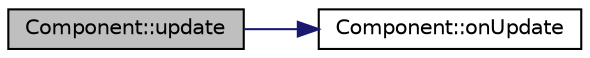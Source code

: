 digraph "Component::update"
{
 // LATEX_PDF_SIZE
  edge [fontname="Helvetica",fontsize="10",labelfontname="Helvetica",labelfontsize="10"];
  node [fontname="Helvetica",fontsize="10",shape=record];
  rankdir="LR";
  Node1 [label="Component::update",height=0.2,width=0.4,color="black", fillcolor="grey75", style="filled", fontcolor="black",tooltip="called by the engine on update"];
  Node1 -> Node2 [color="midnightblue",fontsize="10",style="solid",fontname="Helvetica"];
  Node2 [label="Component::onUpdate",height=0.2,width=0.4,color="black", fillcolor="white", style="filled",URL="$class_component.html#a1c028f8e10929d098b9275f6f4dd40c3",tooltip="override to catch the update event"];
}
